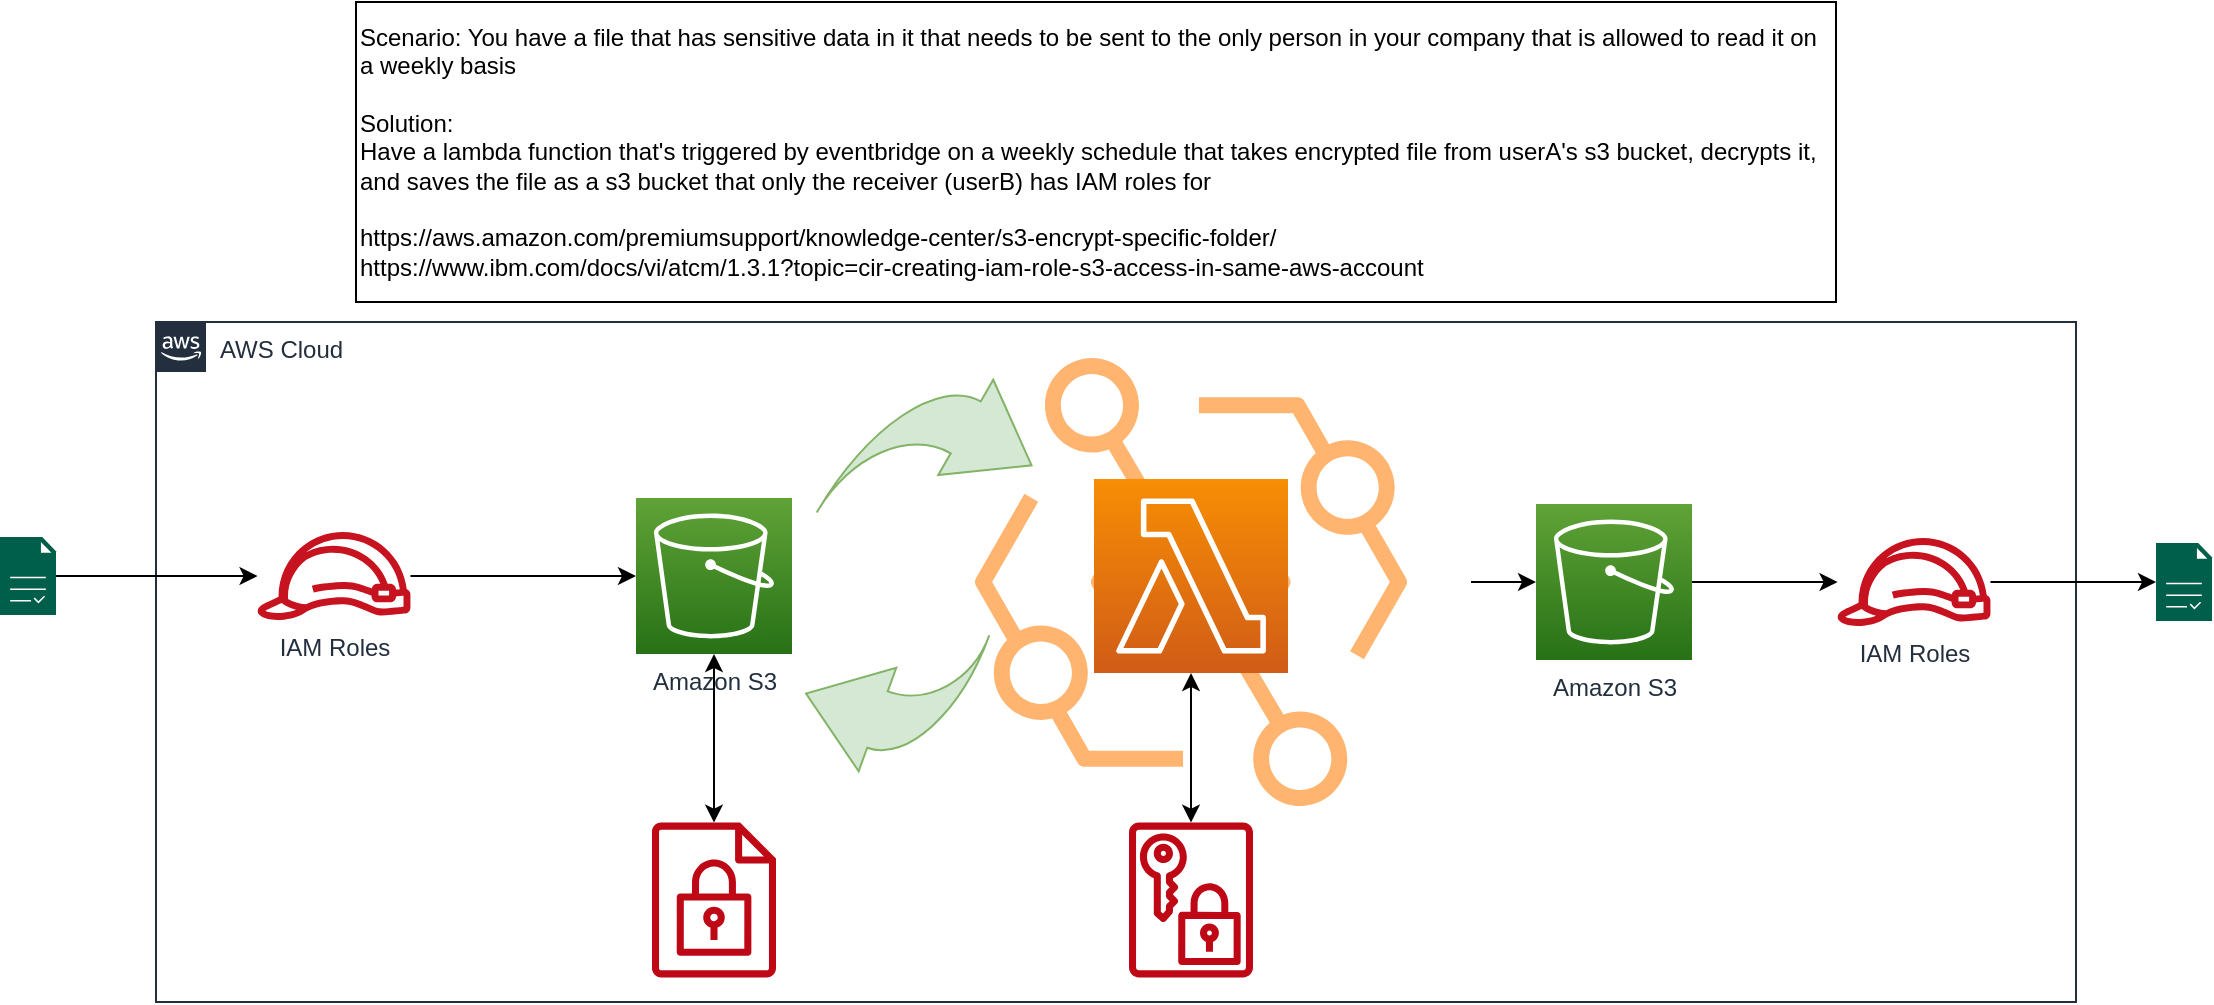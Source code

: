 <mxfile version="18.1.3" type="github">
  <diagram id="Ht1M8jgEwFfnCIfOTk4-" name="Page-1">
    <mxGraphModel dx="1483" dy="1663" grid="1" gridSize="10" guides="1" tooltips="1" connect="1" arrows="1" fold="1" page="1" pageScale="1" pageWidth="1169" pageHeight="827" math="0" shadow="0">
      <root>
        <mxCell id="0" />
        <mxCell id="1" parent="0" />
        <mxCell id="gxRaYX6OKgZsaJezbjnv-42" value="AWS Cloud" style="points=[[0,0],[0.25,0],[0.5,0],[0.75,0],[1,0],[1,0.25],[1,0.5],[1,0.75],[1,1],[0.75,1],[0.5,1],[0.25,1],[0,1],[0,0.75],[0,0.5],[0,0.25]];outlineConnect=0;gradientColor=none;html=1;whiteSpace=wrap;fontSize=12;fontStyle=0;container=1;pointerEvents=0;collapsible=0;recursiveResize=0;shape=mxgraph.aws4.group;grIcon=mxgraph.aws4.group_aws_cloud_alt;strokeColor=#232F3E;fillColor=none;verticalAlign=top;align=left;spacingLeft=30;fontColor=#232F3E;dashed=0;" vertex="1" parent="1">
          <mxGeometry x="100" y="110" width="960" height="340" as="geometry" />
        </mxCell>
        <mxCell id="gxRaYX6OKgZsaJezbjnv-142" value="" style="edgeStyle=orthogonalEdgeStyle;rounded=0;orthogonalLoop=1;jettySize=auto;html=1;" edge="1" parent="gxRaYX6OKgZsaJezbjnv-42" source="gxRaYX6OKgZsaJezbjnv-140" target="gxRaYX6OKgZsaJezbjnv-76">
          <mxGeometry relative="1" as="geometry" />
        </mxCell>
        <mxCell id="gxRaYX6OKgZsaJezbjnv-140" value="" style="sketch=0;points=[[0,0,0],[0.25,0,0],[0.5,0,0],[0.75,0,0],[1,0,0],[0,1,0],[0.25,1,0],[0.5,1,0],[0.75,1,0],[1,1,0],[0,0.25,0],[0,0.5,0],[0,0.75,0],[1,0.25,0],[1,0.5,0],[1,0.75,0]];outlineConnect=0;gradientDirection=north;dashed=0;verticalLabelPosition=bottom;verticalAlign=top;align=center;html=1;fontSize=12;fontStyle=0;aspect=fixed;shape=mxgraph.aws4.resourceIcon;resIcon=mxgraph.aws4.eventbridge;strokeColor=#FFB570;gradientColor=#ffffff;fillColor=none;" vertex="1" parent="gxRaYX6OKgZsaJezbjnv-42">
          <mxGeometry x="377.5" y="-10" width="280" height="280" as="geometry" />
        </mxCell>
        <mxCell id="gxRaYX6OKgZsaJezbjnv-43" value="" style="sketch=0;points=[[0,0,0],[0.25,0,0],[0.5,0,0],[0.75,0,0],[1,0,0],[0,1,0],[0.25,1,0],[0.5,1,0],[0.75,1,0],[1,1,0],[0,0.25,0],[0,0.5,0],[0,0.75,0],[1,0.25,0],[1,0.5,0],[1,0.75,0]];outlineConnect=0;fontColor=#232F3E;gradientColor=#F78E04;gradientDirection=north;fillColor=#D05C17;strokeColor=#ffffff;dashed=0;verticalLabelPosition=bottom;verticalAlign=top;align=center;html=1;fontSize=12;fontStyle=0;aspect=fixed;shape=mxgraph.aws4.resourceIcon;resIcon=mxgraph.aws4.lambda;" vertex="1" parent="gxRaYX6OKgZsaJezbjnv-42">
          <mxGeometry x="469" y="78.5" width="97" height="97" as="geometry" />
        </mxCell>
        <mxCell id="gxRaYX6OKgZsaJezbjnv-88" value="" style="edgeStyle=orthogonalEdgeStyle;rounded=0;orthogonalLoop=1;jettySize=auto;html=1;" edge="1" parent="gxRaYX6OKgZsaJezbjnv-42" source="gxRaYX6OKgZsaJezbjnv-76" target="gxRaYX6OKgZsaJezbjnv-82">
          <mxGeometry relative="1" as="geometry" />
        </mxCell>
        <mxCell id="gxRaYX6OKgZsaJezbjnv-76" value="Amazon S3" style="outlineConnect=0;fontColor=#232F3E;gradientColor=#60A337;gradientDirection=north;fillColor=#277116;strokeColor=#ffffff;dashed=0;verticalLabelPosition=bottom;verticalAlign=top;align=center;html=1;fontSize=12;fontStyle=0;aspect=fixed;shape=mxgraph.aws4.resourceIcon;resIcon=mxgraph.aws4.s3;labelBackgroundColor=#ffffff;" vertex="1" parent="gxRaYX6OKgZsaJezbjnv-42">
          <mxGeometry x="690.0" y="91" width="78" height="78" as="geometry" />
        </mxCell>
        <mxCell id="gxRaYX6OKgZsaJezbjnv-82" value="IAM Roles" style="outlineConnect=0;fontColor=#232F3E;gradientColor=none;fillColor=#C7131F;strokeColor=none;dashed=0;verticalLabelPosition=bottom;verticalAlign=top;align=center;html=1;fontSize=12;fontStyle=0;aspect=fixed;pointerEvents=1;shape=mxgraph.aws4.role;labelBackgroundColor=#ffffff;" vertex="1" parent="gxRaYX6OKgZsaJezbjnv-42">
          <mxGeometry x="840.0" y="108" width="78" height="44" as="geometry" />
        </mxCell>
        <mxCell id="gxRaYX6OKgZsaJezbjnv-137" value="" style="edgeStyle=orthogonalEdgeStyle;rounded=0;orthogonalLoop=1;jettySize=auto;html=1;" edge="1" parent="gxRaYX6OKgZsaJezbjnv-42" source="gxRaYX6OKgZsaJezbjnv-89" target="gxRaYX6OKgZsaJezbjnv-90">
          <mxGeometry relative="1" as="geometry">
            <mxPoint x="210.4" y="120.07" as="targetPoint" />
          </mxGeometry>
        </mxCell>
        <mxCell id="gxRaYX6OKgZsaJezbjnv-89" value="IAM Roles" style="outlineConnect=0;fontColor=#232F3E;gradientColor=none;fillColor=#C7131F;strokeColor=none;dashed=0;verticalLabelPosition=bottom;verticalAlign=top;align=center;html=1;fontSize=12;fontStyle=0;aspect=fixed;pointerEvents=1;shape=mxgraph.aws4.role;labelBackgroundColor=#ffffff;" vertex="1" parent="gxRaYX6OKgZsaJezbjnv-42">
          <mxGeometry x="50.0" y="105" width="78" height="44" as="geometry" />
        </mxCell>
        <mxCell id="gxRaYX6OKgZsaJezbjnv-90" value="Amazon S3" style="outlineConnect=0;fontColor=#232F3E;gradientColor=#60A337;gradientDirection=north;fillColor=#277116;strokeColor=#ffffff;dashed=0;verticalLabelPosition=bottom;verticalAlign=top;align=center;html=1;fontSize=12;fontStyle=0;aspect=fixed;shape=mxgraph.aws4.resourceIcon;resIcon=mxgraph.aws4.s3;labelBackgroundColor=#ffffff;" vertex="1" parent="gxRaYX6OKgZsaJezbjnv-42">
          <mxGeometry x="240.0" y="88" width="78" height="78" as="geometry" />
        </mxCell>
        <mxCell id="gxRaYX6OKgZsaJezbjnv-144" value="" style="edgeStyle=orthogonalEdgeStyle;rounded=0;orthogonalLoop=1;jettySize=auto;html=1;startArrow=classic;startFill=1;" edge="1" parent="gxRaYX6OKgZsaJezbjnv-42" source="gxRaYX6OKgZsaJezbjnv-93" target="gxRaYX6OKgZsaJezbjnv-90">
          <mxGeometry relative="1" as="geometry" />
        </mxCell>
        <mxCell id="gxRaYX6OKgZsaJezbjnv-138" value="" style="html=1;shadow=0;dashed=0;align=center;verticalAlign=middle;shape=mxgraph.arrows2.jumpInArrow;dy=15;dx=38;arrowHead=55;rotation=30;fillColor=#d5e8d4;strokeColor=#82b366;" vertex="1" parent="gxRaYX6OKgZsaJezbjnv-42">
          <mxGeometry x="350.34" y="20.75" width="81.23" height="101.61" as="geometry" />
        </mxCell>
        <mxCell id="gxRaYX6OKgZsaJezbjnv-139" value="" style="html=1;shadow=0;dashed=0;align=center;verticalAlign=middle;shape=mxgraph.arrows2.jumpInArrow;dy=15;dx=38;arrowHead=55;rotation=-160;fillColor=#d5e8d4;strokeColor=#82b366;" vertex="1" parent="gxRaYX6OKgZsaJezbjnv-42">
          <mxGeometry x="328.05" y="141.09" width="76.15" height="86.15" as="geometry" />
        </mxCell>
        <mxCell id="gxRaYX6OKgZsaJezbjnv-145" value="" style="edgeStyle=orthogonalEdgeStyle;rounded=0;orthogonalLoop=1;jettySize=auto;html=1;startArrow=classic;startFill=1;" edge="1" parent="gxRaYX6OKgZsaJezbjnv-42" source="gxRaYX6OKgZsaJezbjnv-97" target="gxRaYX6OKgZsaJezbjnv-43">
          <mxGeometry relative="1" as="geometry" />
        </mxCell>
        <mxCell id="gxRaYX6OKgZsaJezbjnv-97" value="" style="sketch=0;outlineConnect=0;fontColor=#232F3E;gradientColor=none;fillColor=#BF0816;strokeColor=none;dashed=0;verticalLabelPosition=bottom;verticalAlign=top;align=center;html=1;fontSize=12;fontStyle=0;aspect=fixed;pointerEvents=1;shape=mxgraph.aws4.data_encryption_key;" vertex="1" parent="gxRaYX6OKgZsaJezbjnv-42">
          <mxGeometry x="486.5" y="250" width="62" height="78" as="geometry" />
        </mxCell>
        <mxCell id="gxRaYX6OKgZsaJezbjnv-93" value="" style="sketch=0;outlineConnect=0;fontColor=#232F3E;gradientColor=none;fillColor=#BF0816;strokeColor=none;dashed=0;verticalLabelPosition=bottom;verticalAlign=top;align=center;html=1;fontSize=12;fontStyle=0;aspect=fixed;pointerEvents=1;shape=mxgraph.aws4.encrypted_data;" vertex="1" parent="gxRaYX6OKgZsaJezbjnv-42">
          <mxGeometry x="248" y="250" width="62" height="78" as="geometry" />
        </mxCell>
        <mxCell id="gxRaYX6OKgZsaJezbjnv-87" value="Scenario: You have a file that has sensitive data in it that needs to be sent to the only person in your company that is allowed to read it on a weekly basis&amp;nbsp;&lt;br&gt;&lt;br&gt;Solution:&lt;br&gt;Have a lambda function that&#39;s triggered by eventbridge on a weekly schedule that takes encrypted file from userA&#39;s s3 bucket, decrypts it, and saves the file as a s3 bucket that only the receiver (userB) has IAM roles for&lt;br&gt;&lt;br&gt;https://aws.amazon.com/premiumsupport/knowledge-center/s3-encrypt-specific-folder/&amp;nbsp;&lt;br&gt;https://www.ibm.com/docs/vi/atcm/1.3.1?topic=cir-creating-iam-role-s3-access-in-same-aws-account" style="rounded=0;whiteSpace=wrap;html=1;align=left;" vertex="1" parent="1">
          <mxGeometry x="200" y="-50" width="740" height="150" as="geometry" />
        </mxCell>
        <mxCell id="gxRaYX6OKgZsaJezbjnv-100" value="" style="edgeStyle=orthogonalEdgeStyle;rounded=0;orthogonalLoop=1;jettySize=auto;html=1;" edge="1" parent="1" source="gxRaYX6OKgZsaJezbjnv-98" target="gxRaYX6OKgZsaJezbjnv-89">
          <mxGeometry relative="1" as="geometry" />
        </mxCell>
        <mxCell id="gxRaYX6OKgZsaJezbjnv-98" value="" style="sketch=0;pointerEvents=1;shadow=0;dashed=0;html=1;strokeColor=none;fillColor=#005F4B;labelPosition=center;verticalLabelPosition=bottom;verticalAlign=top;align=center;outlineConnect=0;shape=mxgraph.veeam2.report;" vertex="1" parent="1">
          <mxGeometry x="22" y="217.5" width="28.0" height="39" as="geometry" />
        </mxCell>
        <mxCell id="gxRaYX6OKgZsaJezbjnv-99" value="" style="sketch=0;pointerEvents=1;shadow=0;dashed=0;html=1;strokeColor=none;fillColor=#005F4B;labelPosition=center;verticalLabelPosition=bottom;verticalAlign=top;align=center;outlineConnect=0;shape=mxgraph.veeam2.report;" vertex="1" parent="1">
          <mxGeometry x="1100" y="220.5" width="28.0" height="39" as="geometry" />
        </mxCell>
        <mxCell id="gxRaYX6OKgZsaJezbjnv-101" value="" style="edgeStyle=orthogonalEdgeStyle;rounded=0;orthogonalLoop=1;jettySize=auto;html=1;" edge="1" parent="1" source="gxRaYX6OKgZsaJezbjnv-82" target="gxRaYX6OKgZsaJezbjnv-99">
          <mxGeometry relative="1" as="geometry" />
        </mxCell>
      </root>
    </mxGraphModel>
  </diagram>
</mxfile>
